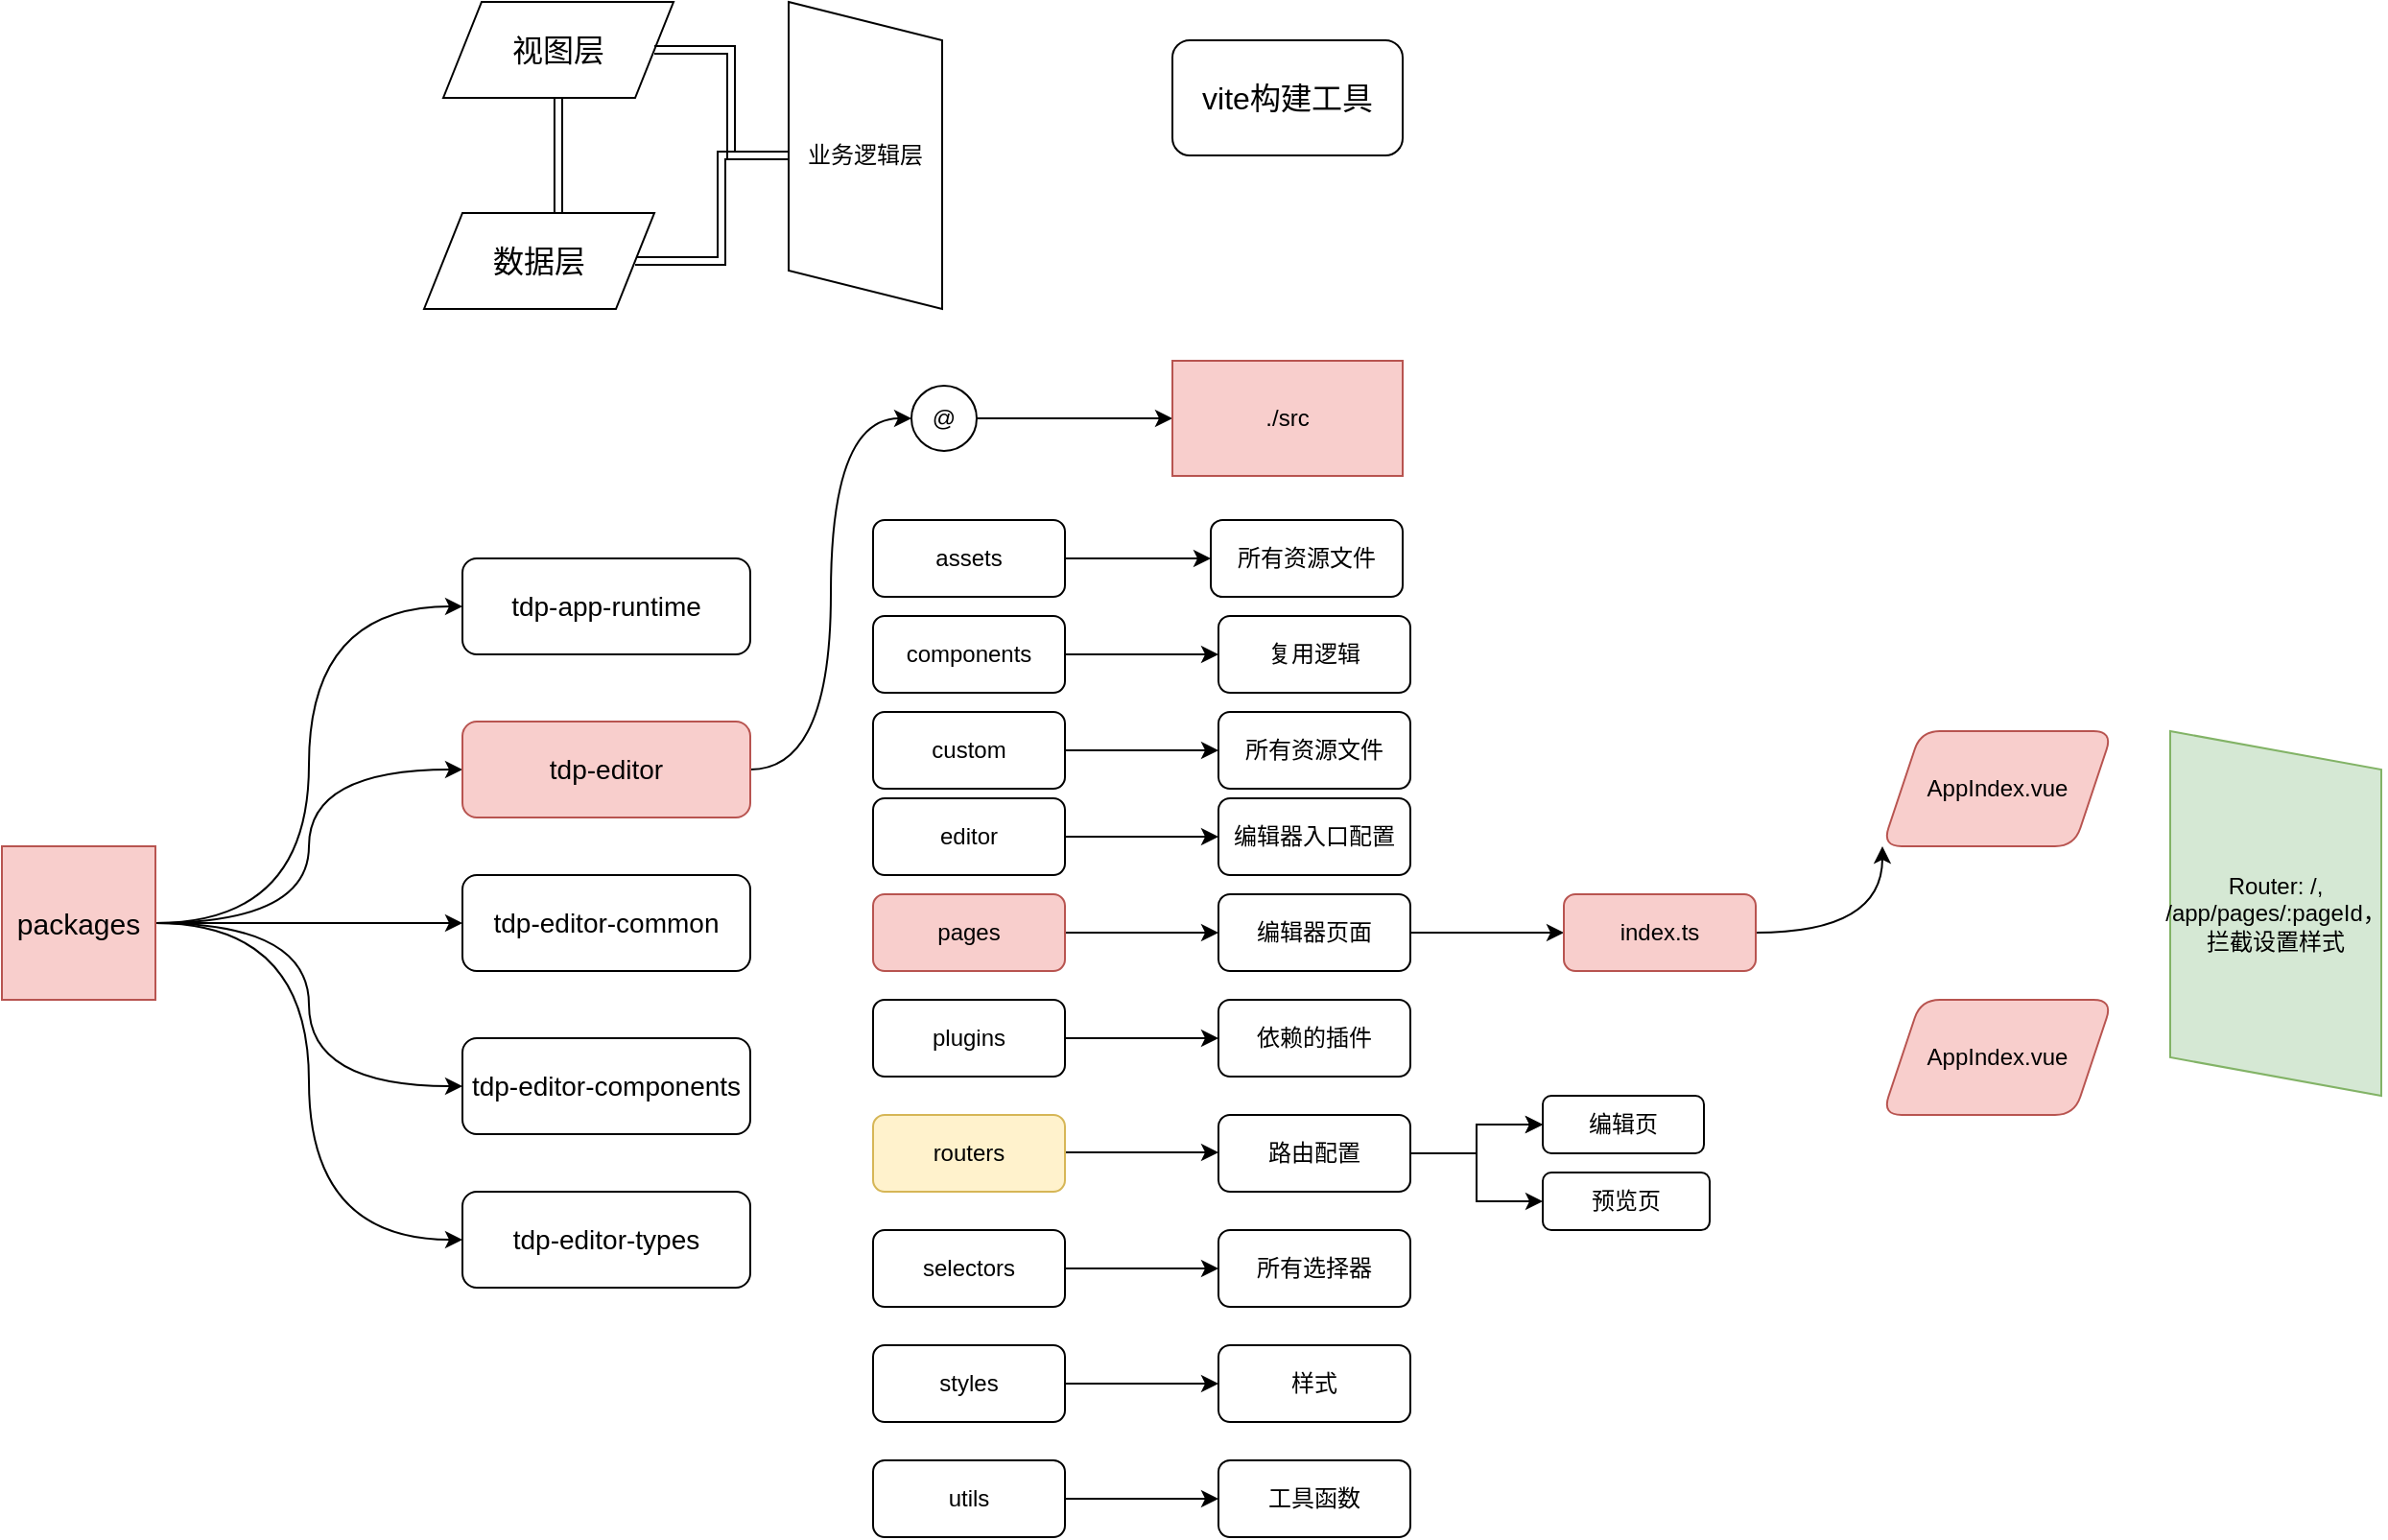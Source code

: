 <mxfile version="21.2.9" type="github">
  <diagram name="第 1 页" id="lFHdc6uZ4ziSXUPOyfG9">
    <mxGraphModel dx="1877" dy="581" grid="1" gridSize="10" guides="1" tooltips="1" connect="1" arrows="1" fold="1" page="1" pageScale="1" pageWidth="827" pageHeight="1169" math="0" shadow="0">
      <root>
        <mxCell id="0" />
        <mxCell id="1" parent="0" />
        <mxCell id="yslJbLVZ40MC1qH9O_Of-6" style="edgeStyle=orthogonalEdgeStyle;rounded=0;orthogonalLoop=1;jettySize=auto;html=1;entryX=0.583;entryY=0.044;entryDx=0;entryDy=0;entryPerimeter=0;shape=link;" parent="1" source="yslJbLVZ40MC1qH9O_Of-1" target="yslJbLVZ40MC1qH9O_Of-2" edge="1">
          <mxGeometry relative="1" as="geometry" />
        </mxCell>
        <mxCell id="yslJbLVZ40MC1qH9O_Of-1" value="&lt;font style=&quot;font-size: 16px;&quot;&gt;视图层&lt;/font&gt;" style="shape=parallelogram;perimeter=parallelogramPerimeter;whiteSpace=wrap;html=1;fixedSize=1;" parent="1" vertex="1">
          <mxGeometry x="170" y="80" width="120" height="50" as="geometry" />
        </mxCell>
        <mxCell id="yslJbLVZ40MC1qH9O_Of-8" style="edgeStyle=orthogonalEdgeStyle;rounded=0;orthogonalLoop=1;jettySize=auto;html=1;exitX=1;exitY=0.5;exitDx=0;exitDy=0;entryX=0.5;entryY=1;entryDx=0;entryDy=0;shape=link;" parent="1" source="yslJbLVZ40MC1qH9O_Of-2" target="yslJbLVZ40MC1qH9O_Of-3" edge="1">
          <mxGeometry relative="1" as="geometry" />
        </mxCell>
        <mxCell id="yslJbLVZ40MC1qH9O_Of-2" value="&lt;font style=&quot;font-size: 16px;&quot;&gt;数据层&lt;/font&gt;" style="shape=parallelogram;perimeter=parallelogramPerimeter;whiteSpace=wrap;html=1;fixedSize=1;" parent="1" vertex="1">
          <mxGeometry x="160" y="190" width="120" height="50" as="geometry" />
        </mxCell>
        <mxCell id="yslJbLVZ40MC1qH9O_Of-7" style="edgeStyle=orthogonalEdgeStyle;rounded=0;orthogonalLoop=1;jettySize=auto;html=1;entryX=1;entryY=0.5;entryDx=0;entryDy=0;shape=link;" parent="1" source="yslJbLVZ40MC1qH9O_Of-3" target="yslJbLVZ40MC1qH9O_Of-1" edge="1">
          <mxGeometry relative="1" as="geometry" />
        </mxCell>
        <mxCell id="yslJbLVZ40MC1qH9O_Of-3" value="业务逻辑层" style="shape=parallelogram;perimeter=parallelogramPerimeter;whiteSpace=wrap;html=1;fixedSize=1;direction=south;rotation=0;" parent="1" vertex="1">
          <mxGeometry x="350" y="80" width="80" height="160" as="geometry" />
        </mxCell>
        <mxCell id="yslJbLVZ40MC1qH9O_Of-16" style="edgeStyle=orthogonalEdgeStyle;rounded=0;orthogonalLoop=1;jettySize=auto;html=1;exitX=1;exitY=0.5;exitDx=0;exitDy=0;entryX=0;entryY=0.5;entryDx=0;entryDy=0;curved=1;" parent="1" source="yslJbLVZ40MC1qH9O_Of-9" target="yslJbLVZ40MC1qH9O_Of-10" edge="1">
          <mxGeometry relative="1" as="geometry" />
        </mxCell>
        <mxCell id="yslJbLVZ40MC1qH9O_Of-17" style="edgeStyle=orthogonalEdgeStyle;rounded=0;orthogonalLoop=1;jettySize=auto;html=1;exitX=1;exitY=0.5;exitDx=0;exitDy=0;entryX=0;entryY=0.5;entryDx=0;entryDy=0;curved=1;" parent="1" source="yslJbLVZ40MC1qH9O_Of-9" target="yslJbLVZ40MC1qH9O_Of-12" edge="1">
          <mxGeometry relative="1" as="geometry" />
        </mxCell>
        <mxCell id="yslJbLVZ40MC1qH9O_Of-18" style="edgeStyle=orthogonalEdgeStyle;rounded=0;orthogonalLoop=1;jettySize=auto;html=1;exitX=1;exitY=0.5;exitDx=0;exitDy=0;entryX=0;entryY=0.5;entryDx=0;entryDy=0;" parent="1" source="yslJbLVZ40MC1qH9O_Of-9" target="yslJbLVZ40MC1qH9O_Of-13" edge="1">
          <mxGeometry relative="1" as="geometry" />
        </mxCell>
        <mxCell id="yslJbLVZ40MC1qH9O_Of-19" style="edgeStyle=orthogonalEdgeStyle;rounded=0;orthogonalLoop=1;jettySize=auto;html=1;exitX=1;exitY=0.5;exitDx=0;exitDy=0;entryX=0;entryY=0.5;entryDx=0;entryDy=0;curved=1;" parent="1" source="yslJbLVZ40MC1qH9O_Of-9" target="yslJbLVZ40MC1qH9O_Of-14" edge="1">
          <mxGeometry relative="1" as="geometry" />
        </mxCell>
        <mxCell id="yslJbLVZ40MC1qH9O_Of-20" style="edgeStyle=orthogonalEdgeStyle;rounded=0;orthogonalLoop=1;jettySize=auto;html=1;exitX=1;exitY=0.5;exitDx=0;exitDy=0;entryX=0;entryY=0.5;entryDx=0;entryDy=0;curved=1;" parent="1" source="yslJbLVZ40MC1qH9O_Of-9" target="yslJbLVZ40MC1qH9O_Of-11" edge="1">
          <mxGeometry relative="1" as="geometry" />
        </mxCell>
        <mxCell id="yslJbLVZ40MC1qH9O_Of-9" value="&lt;font style=&quot;font-size: 15px;&quot;&gt;packages&lt;/font&gt;" style="whiteSpace=wrap;html=1;aspect=fixed;fillColor=#f8cecc;strokeColor=#b85450;" parent="1" vertex="1">
          <mxGeometry x="-60" y="520" width="80" height="80" as="geometry" />
        </mxCell>
        <mxCell id="yslJbLVZ40MC1qH9O_Of-10" value="&lt;font style=&quot;font-size: 14px;&quot;&gt;tdp-app-runtime&lt;/font&gt;" style="rounded=1;whiteSpace=wrap;html=1;" parent="1" vertex="1">
          <mxGeometry x="180" y="370" width="150" height="50" as="geometry" />
        </mxCell>
        <mxCell id="yslJbLVZ40MC1qH9O_Of-11" value="&lt;font style=&quot;font-size: 14px;&quot;&gt;tdp-editor-types&lt;/font&gt;" style="rounded=1;whiteSpace=wrap;html=1;" parent="1" vertex="1">
          <mxGeometry x="180" y="700" width="150" height="50" as="geometry" />
        </mxCell>
        <mxCell id="ciKXF15jDBhxmE62Npnx-5" style="edgeStyle=orthogonalEdgeStyle;rounded=0;orthogonalLoop=1;jettySize=auto;html=1;exitX=1;exitY=0.5;exitDx=0;exitDy=0;entryX=0;entryY=0.5;entryDx=0;entryDy=0;curved=1;" edge="1" parent="1" source="yslJbLVZ40MC1qH9O_Of-12" target="ciKXF15jDBhxmE62Npnx-1">
          <mxGeometry relative="1" as="geometry" />
        </mxCell>
        <mxCell id="yslJbLVZ40MC1qH9O_Of-12" value="&lt;font style=&quot;font-size: 14px;&quot;&gt;tdp-editor&lt;/font&gt;" style="rounded=1;whiteSpace=wrap;html=1;fillColor=#f8cecc;strokeColor=#b85450;" parent="1" vertex="1">
          <mxGeometry x="180" y="455" width="150" height="50" as="geometry" />
        </mxCell>
        <mxCell id="yslJbLVZ40MC1qH9O_Of-13" value="&lt;font style=&quot;font-size: 14px;&quot;&gt;tdp-editor-common&lt;/font&gt;" style="rounded=1;whiteSpace=wrap;html=1;" parent="1" vertex="1">
          <mxGeometry x="180" y="535" width="150" height="50" as="geometry" />
        </mxCell>
        <mxCell id="yslJbLVZ40MC1qH9O_Of-14" value="&lt;font style=&quot;font-size: 14px;&quot;&gt;tdp-editor-components&lt;/font&gt;" style="rounded=1;whiteSpace=wrap;html=1;" parent="1" vertex="1">
          <mxGeometry x="180" y="620" width="150" height="50" as="geometry" />
        </mxCell>
        <mxCell id="ciKXF15jDBhxmE62Npnx-3" value="" style="edgeStyle=orthogonalEdgeStyle;rounded=0;orthogonalLoop=1;jettySize=auto;html=1;" edge="1" parent="1" source="ciKXF15jDBhxmE62Npnx-1" target="ciKXF15jDBhxmE62Npnx-2">
          <mxGeometry relative="1" as="geometry" />
        </mxCell>
        <mxCell id="ciKXF15jDBhxmE62Npnx-1" value="@" style="ellipse;whiteSpace=wrap;html=1;aspect=fixed;" vertex="1" parent="1">
          <mxGeometry x="414" y="280" width="34" height="34" as="geometry" />
        </mxCell>
        <mxCell id="ciKXF15jDBhxmE62Npnx-2" value="./src" style="whiteSpace=wrap;html=1;fillColor=#f8cecc;strokeColor=#b85450;" vertex="1" parent="1">
          <mxGeometry x="550" y="267" width="120" height="60" as="geometry" />
        </mxCell>
        <mxCell id="ciKXF15jDBhxmE62Npnx-7" value="&lt;font style=&quot;font-size: 16px;&quot;&gt;vite构建工具&lt;/font&gt;" style="rounded=1;whiteSpace=wrap;html=1;" vertex="1" parent="1">
          <mxGeometry x="550" y="100" width="120" height="60" as="geometry" />
        </mxCell>
        <mxCell id="ciKXF15jDBhxmE62Npnx-10" value="" style="edgeStyle=orthogonalEdgeStyle;rounded=0;orthogonalLoop=1;jettySize=auto;html=1;" edge="1" parent="1" source="ciKXF15jDBhxmE62Npnx-8" target="ciKXF15jDBhxmE62Npnx-9">
          <mxGeometry relative="1" as="geometry" />
        </mxCell>
        <mxCell id="ciKXF15jDBhxmE62Npnx-8" value="components" style="rounded=1;whiteSpace=wrap;html=1;" vertex="1" parent="1">
          <mxGeometry x="394" y="400" width="100" height="40" as="geometry" />
        </mxCell>
        <mxCell id="ciKXF15jDBhxmE62Npnx-9" value="复用逻辑" style="rounded=1;whiteSpace=wrap;html=1;" vertex="1" parent="1">
          <mxGeometry x="574" y="400" width="100" height="40" as="geometry" />
        </mxCell>
        <mxCell id="ciKXF15jDBhxmE62Npnx-11" value="" style="edgeStyle=orthogonalEdgeStyle;rounded=0;orthogonalLoop=1;jettySize=auto;html=1;" edge="1" parent="1" source="ciKXF15jDBhxmE62Npnx-12" target="ciKXF15jDBhxmE62Npnx-13">
          <mxGeometry relative="1" as="geometry" />
        </mxCell>
        <mxCell id="ciKXF15jDBhxmE62Npnx-12" value="assets" style="rounded=1;whiteSpace=wrap;html=1;" vertex="1" parent="1">
          <mxGeometry x="394" y="350" width="100" height="40" as="geometry" />
        </mxCell>
        <mxCell id="ciKXF15jDBhxmE62Npnx-13" value="所有资源文件" style="rounded=1;whiteSpace=wrap;html=1;" vertex="1" parent="1">
          <mxGeometry x="570" y="350" width="100" height="40" as="geometry" />
        </mxCell>
        <mxCell id="ciKXF15jDBhxmE62Npnx-14" value="" style="edgeStyle=orthogonalEdgeStyle;rounded=0;orthogonalLoop=1;jettySize=auto;html=1;" edge="1" parent="1" source="ciKXF15jDBhxmE62Npnx-15" target="ciKXF15jDBhxmE62Npnx-16">
          <mxGeometry relative="1" as="geometry" />
        </mxCell>
        <mxCell id="ciKXF15jDBhxmE62Npnx-15" value="custom" style="rounded=1;whiteSpace=wrap;html=1;" vertex="1" parent="1">
          <mxGeometry x="394" y="450" width="100" height="40" as="geometry" />
        </mxCell>
        <mxCell id="ciKXF15jDBhxmE62Npnx-16" value="所有资源文件" style="rounded=1;whiteSpace=wrap;html=1;" vertex="1" parent="1">
          <mxGeometry x="574" y="450" width="100" height="40" as="geometry" />
        </mxCell>
        <mxCell id="ciKXF15jDBhxmE62Npnx-17" value="" style="edgeStyle=orthogonalEdgeStyle;rounded=0;orthogonalLoop=1;jettySize=auto;html=1;" edge="1" parent="1" source="ciKXF15jDBhxmE62Npnx-18" target="ciKXF15jDBhxmE62Npnx-19">
          <mxGeometry relative="1" as="geometry" />
        </mxCell>
        <mxCell id="ciKXF15jDBhxmE62Npnx-18" value="editor" style="rounded=1;whiteSpace=wrap;html=1;" vertex="1" parent="1">
          <mxGeometry x="394" y="495" width="100" height="40" as="geometry" />
        </mxCell>
        <mxCell id="ciKXF15jDBhxmE62Npnx-19" value="编辑器入口配置" style="rounded=1;whiteSpace=wrap;html=1;" vertex="1" parent="1">
          <mxGeometry x="574" y="495" width="100" height="40" as="geometry" />
        </mxCell>
        <mxCell id="ciKXF15jDBhxmE62Npnx-20" value="" style="edgeStyle=orthogonalEdgeStyle;rounded=0;orthogonalLoop=1;jettySize=auto;html=1;" edge="1" parent="1" source="ciKXF15jDBhxmE62Npnx-21" target="ciKXF15jDBhxmE62Npnx-22">
          <mxGeometry relative="1" as="geometry" />
        </mxCell>
        <mxCell id="ciKXF15jDBhxmE62Npnx-21" value="pages" style="rounded=1;whiteSpace=wrap;html=1;fillColor=#f8cecc;strokeColor=#b85450;" vertex="1" parent="1">
          <mxGeometry x="394" y="545" width="100" height="40" as="geometry" />
        </mxCell>
        <mxCell id="ciKXF15jDBhxmE62Npnx-40" value="" style="edgeStyle=orthogonalEdgeStyle;rounded=0;orthogonalLoop=1;jettySize=auto;html=1;" edge="1" parent="1" source="ciKXF15jDBhxmE62Npnx-22" target="ciKXF15jDBhxmE62Npnx-39">
          <mxGeometry relative="1" as="geometry" />
        </mxCell>
        <mxCell id="ciKXF15jDBhxmE62Npnx-22" value="编辑器页面" style="rounded=1;whiteSpace=wrap;html=1;" vertex="1" parent="1">
          <mxGeometry x="574" y="545" width="100" height="40" as="geometry" />
        </mxCell>
        <mxCell id="ciKXF15jDBhxmE62Npnx-23" value="" style="edgeStyle=orthogonalEdgeStyle;rounded=0;orthogonalLoop=1;jettySize=auto;html=1;" edge="1" parent="1">
          <mxGeometry relative="1" as="geometry">
            <mxPoint x="494" y="620" as="sourcePoint" />
            <mxPoint x="574" y="620" as="targetPoint" />
          </mxGeometry>
        </mxCell>
        <mxCell id="ciKXF15jDBhxmE62Npnx-24" value="plugins" style="rounded=1;whiteSpace=wrap;html=1;" vertex="1" parent="1">
          <mxGeometry x="394" y="600" width="100" height="40" as="geometry" />
        </mxCell>
        <mxCell id="ciKXF15jDBhxmE62Npnx-25" value="依赖的插件" style="rounded=1;whiteSpace=wrap;html=1;" vertex="1" parent="1">
          <mxGeometry x="574" y="600" width="100" height="40" as="geometry" />
        </mxCell>
        <mxCell id="ciKXF15jDBhxmE62Npnx-26" value="" style="edgeStyle=orthogonalEdgeStyle;rounded=0;orthogonalLoop=1;jettySize=auto;html=1;" edge="1" parent="1">
          <mxGeometry relative="1" as="geometry">
            <mxPoint x="494" y="679.5" as="sourcePoint" />
            <mxPoint x="574" y="679.5" as="targetPoint" />
          </mxGeometry>
        </mxCell>
        <mxCell id="ciKXF15jDBhxmE62Npnx-27" value="routers" style="rounded=1;whiteSpace=wrap;html=1;fillColor=#fff2cc;strokeColor=#d6b656;" vertex="1" parent="1">
          <mxGeometry x="394" y="660" width="100" height="40" as="geometry" />
        </mxCell>
        <mxCell id="ciKXF15jDBhxmE62Npnx-48" value="" style="edgeStyle=orthogonalEdgeStyle;rounded=0;orthogonalLoop=1;jettySize=auto;html=1;" edge="1" parent="1" source="ciKXF15jDBhxmE62Npnx-28" target="ciKXF15jDBhxmE62Npnx-47">
          <mxGeometry relative="1" as="geometry" />
        </mxCell>
        <mxCell id="ciKXF15jDBhxmE62Npnx-49" value="" style="edgeStyle=orthogonalEdgeStyle;rounded=0;orthogonalLoop=1;jettySize=auto;html=1;" edge="1" parent="1" source="ciKXF15jDBhxmE62Npnx-28" target="ciKXF15jDBhxmE62Npnx-47">
          <mxGeometry relative="1" as="geometry" />
        </mxCell>
        <mxCell id="ciKXF15jDBhxmE62Npnx-50" style="edgeStyle=orthogonalEdgeStyle;rounded=0;orthogonalLoop=1;jettySize=auto;html=1;entryX=0;entryY=0.5;entryDx=0;entryDy=0;" edge="1" parent="1" source="ciKXF15jDBhxmE62Npnx-28" target="ciKXF15jDBhxmE62Npnx-51">
          <mxGeometry relative="1" as="geometry">
            <mxPoint x="730" y="730" as="targetPoint" />
          </mxGeometry>
        </mxCell>
        <mxCell id="ciKXF15jDBhxmE62Npnx-28" value="路由配置" style="rounded=1;whiteSpace=wrap;html=1;" vertex="1" parent="1">
          <mxGeometry x="574" y="660" width="100" height="40" as="geometry" />
        </mxCell>
        <mxCell id="ciKXF15jDBhxmE62Npnx-29" value="" style="edgeStyle=orthogonalEdgeStyle;rounded=0;orthogonalLoop=1;jettySize=auto;html=1;" edge="1" parent="1" source="ciKXF15jDBhxmE62Npnx-30" target="ciKXF15jDBhxmE62Npnx-31">
          <mxGeometry relative="1" as="geometry" />
        </mxCell>
        <mxCell id="ciKXF15jDBhxmE62Npnx-30" value="selectors" style="rounded=1;whiteSpace=wrap;html=1;" vertex="1" parent="1">
          <mxGeometry x="394" y="720" width="100" height="40" as="geometry" />
        </mxCell>
        <mxCell id="ciKXF15jDBhxmE62Npnx-31" value="所有选择器" style="rounded=1;whiteSpace=wrap;html=1;" vertex="1" parent="1">
          <mxGeometry x="574" y="720" width="100" height="40" as="geometry" />
        </mxCell>
        <mxCell id="ciKXF15jDBhxmE62Npnx-32" value="" style="edgeStyle=orthogonalEdgeStyle;rounded=0;orthogonalLoop=1;jettySize=auto;html=1;" edge="1" parent="1" source="ciKXF15jDBhxmE62Npnx-33" target="ciKXF15jDBhxmE62Npnx-34">
          <mxGeometry relative="1" as="geometry" />
        </mxCell>
        <mxCell id="ciKXF15jDBhxmE62Npnx-33" value="styles" style="rounded=1;whiteSpace=wrap;html=1;" vertex="1" parent="1">
          <mxGeometry x="394" y="780" width="100" height="40" as="geometry" />
        </mxCell>
        <mxCell id="ciKXF15jDBhxmE62Npnx-34" value="样式" style="rounded=1;whiteSpace=wrap;html=1;" vertex="1" parent="1">
          <mxGeometry x="574" y="780" width="100" height="40" as="geometry" />
        </mxCell>
        <mxCell id="ciKXF15jDBhxmE62Npnx-35" value="" style="edgeStyle=orthogonalEdgeStyle;rounded=0;orthogonalLoop=1;jettySize=auto;html=1;" edge="1" parent="1" source="ciKXF15jDBhxmE62Npnx-36" target="ciKXF15jDBhxmE62Npnx-37">
          <mxGeometry relative="1" as="geometry" />
        </mxCell>
        <mxCell id="ciKXF15jDBhxmE62Npnx-36" value="utils" style="rounded=1;whiteSpace=wrap;html=1;" vertex="1" parent="1">
          <mxGeometry x="394" y="840" width="100" height="40" as="geometry" />
        </mxCell>
        <mxCell id="ciKXF15jDBhxmE62Npnx-37" value="工具函数" style="rounded=1;whiteSpace=wrap;html=1;" vertex="1" parent="1">
          <mxGeometry x="574" y="840" width="100" height="40" as="geometry" />
        </mxCell>
        <mxCell id="ciKXF15jDBhxmE62Npnx-42" value="" style="edgeStyle=orthogonalEdgeStyle;rounded=0;orthogonalLoop=1;jettySize=auto;html=1;curved=1;entryX=0;entryY=1;entryDx=0;entryDy=0;" edge="1" parent="1" source="ciKXF15jDBhxmE62Npnx-39" target="ciKXF15jDBhxmE62Npnx-41">
          <mxGeometry relative="1" as="geometry" />
        </mxCell>
        <mxCell id="ciKXF15jDBhxmE62Npnx-39" value="index.ts" style="rounded=1;whiteSpace=wrap;html=1;fillColor=#f8cecc;strokeColor=#b85450;" vertex="1" parent="1">
          <mxGeometry x="754" y="545" width="100" height="40" as="geometry" />
        </mxCell>
        <mxCell id="ciKXF15jDBhxmE62Npnx-41" value="AppIndex.vue" style="shape=parallelogram;perimeter=parallelogramPerimeter;whiteSpace=wrap;html=1;fixedSize=1;fillColor=#f8cecc;strokeColor=#b85450;rounded=1;" vertex="1" parent="1">
          <mxGeometry x="920" y="460" width="120" height="60" as="geometry" />
        </mxCell>
        <mxCell id="ciKXF15jDBhxmE62Npnx-43" value="AppIndex.vue" style="shape=parallelogram;perimeter=parallelogramPerimeter;whiteSpace=wrap;html=1;fixedSize=1;fillColor=#f8cecc;strokeColor=#b85450;rounded=1;" vertex="1" parent="1">
          <mxGeometry x="920" y="600" width="120" height="60" as="geometry" />
        </mxCell>
        <mxCell id="ciKXF15jDBhxmE62Npnx-44" value="Router: /, /app/pages/:pageId，拦截设置样式" style="shape=parallelogram;perimeter=parallelogramPerimeter;whiteSpace=wrap;html=1;fixedSize=1;direction=south;fillColor=#d5e8d4;strokeColor=#82b366;" vertex="1" parent="1">
          <mxGeometry x="1070" y="460" width="110" height="190" as="geometry" />
        </mxCell>
        <mxCell id="ciKXF15jDBhxmE62Npnx-47" value="编辑页" style="whiteSpace=wrap;html=1;rounded=1;" vertex="1" parent="1">
          <mxGeometry x="743" y="650" width="84" height="30" as="geometry" />
        </mxCell>
        <mxCell id="ciKXF15jDBhxmE62Npnx-51" value="预览页" style="rounded=1;whiteSpace=wrap;html=1;" vertex="1" parent="1">
          <mxGeometry x="743" y="690" width="87" height="30" as="geometry" />
        </mxCell>
      </root>
    </mxGraphModel>
  </diagram>
</mxfile>
